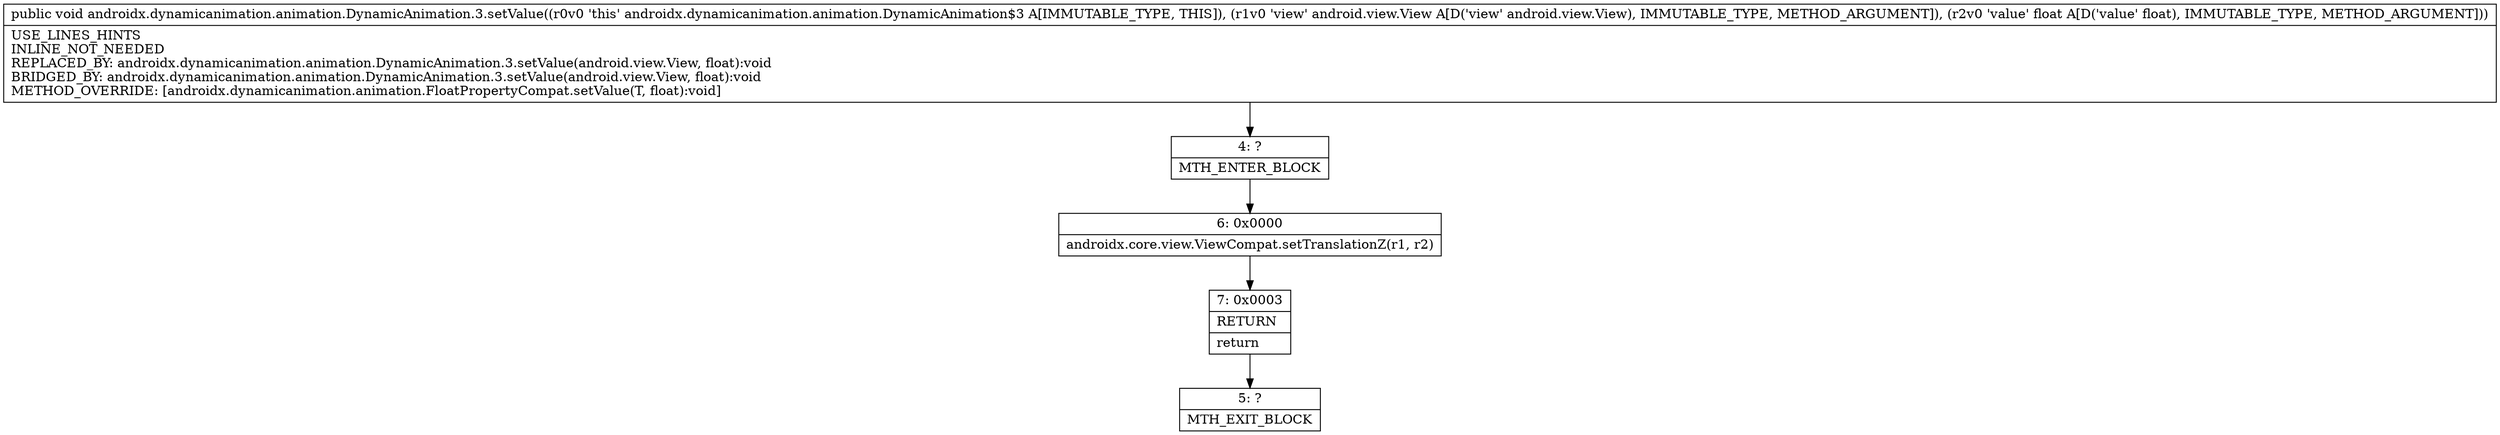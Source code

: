 digraph "CFG forandroidx.dynamicanimation.animation.DynamicAnimation.3.setValue(Landroid\/view\/View;F)V" {
Node_4 [shape=record,label="{4\:\ ?|MTH_ENTER_BLOCK\l}"];
Node_6 [shape=record,label="{6\:\ 0x0000|androidx.core.view.ViewCompat.setTranslationZ(r1, r2)\l}"];
Node_7 [shape=record,label="{7\:\ 0x0003|RETURN\l|return\l}"];
Node_5 [shape=record,label="{5\:\ ?|MTH_EXIT_BLOCK\l}"];
MethodNode[shape=record,label="{public void androidx.dynamicanimation.animation.DynamicAnimation.3.setValue((r0v0 'this' androidx.dynamicanimation.animation.DynamicAnimation$3 A[IMMUTABLE_TYPE, THIS]), (r1v0 'view' android.view.View A[D('view' android.view.View), IMMUTABLE_TYPE, METHOD_ARGUMENT]), (r2v0 'value' float A[D('value' float), IMMUTABLE_TYPE, METHOD_ARGUMENT]))  | USE_LINES_HINTS\lINLINE_NOT_NEEDED\lREPLACED_BY: androidx.dynamicanimation.animation.DynamicAnimation.3.setValue(android.view.View, float):void\lBRIDGED_BY: androidx.dynamicanimation.animation.DynamicAnimation.3.setValue(android.view.View, float):void\lMETHOD_OVERRIDE: [androidx.dynamicanimation.animation.FloatPropertyCompat.setValue(T, float):void]\l}"];
MethodNode -> Node_4;Node_4 -> Node_6;
Node_6 -> Node_7;
Node_7 -> Node_5;
}

